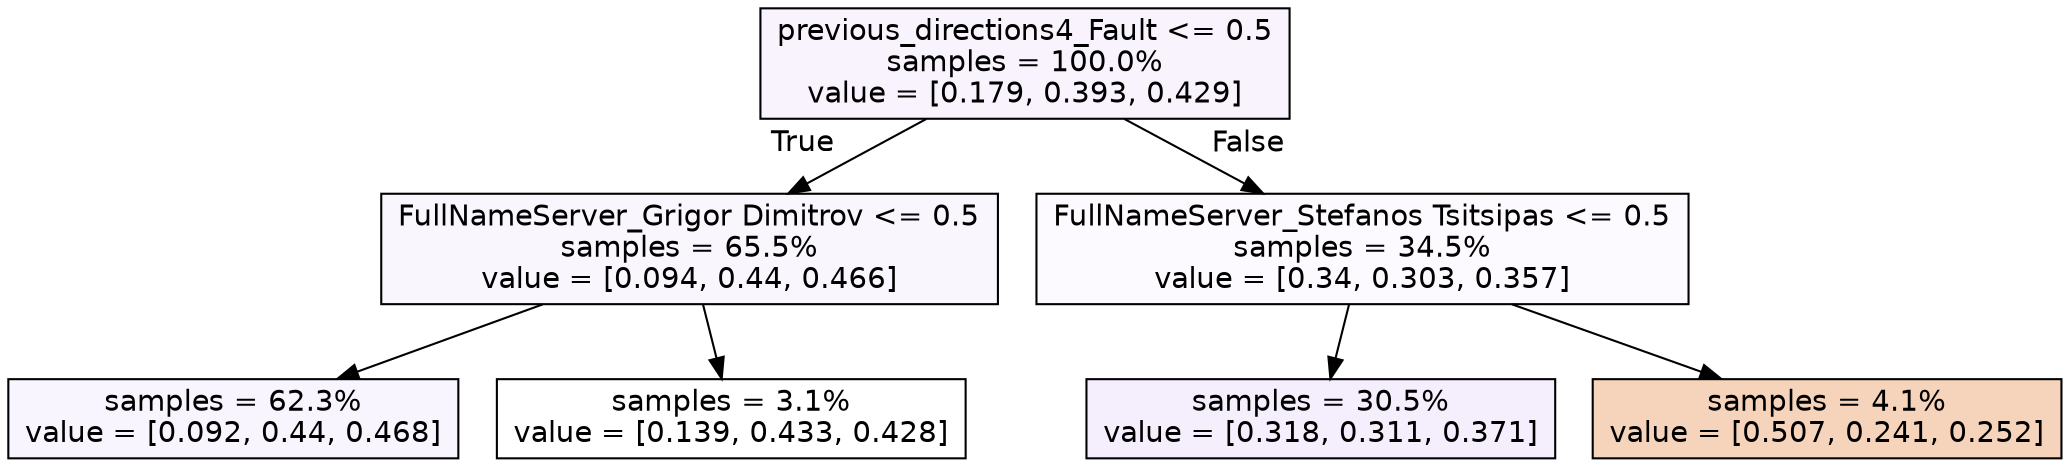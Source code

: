 digraph Tree {
node [shape=box, style="filled", color="black", fontname="helvetica"] ;
edge [fontname="helvetica"] ;
0 [label="previous_directions4_Fault <= 0.5\nsamples = 100.0%\nvalue = [0.179, 0.393, 0.429]", fillcolor="#f8f3fd"] ;
1 [label="FullNameServer_Grigor Dimitrov <= 0.5\nsamples = 65.5%\nvalue = [0.094, 0.44, 0.466]", fillcolor="#f9f6fe"] ;
0 -> 1 [labeldistance=2.5, labelangle=45, headlabel="True"] ;
2 [label="samples = 62.3%\nvalue = [0.092, 0.44, 0.468]", fillcolor="#f9f5fe"] ;
1 -> 2 ;
3 [label="samples = 3.1%\nvalue = [0.139, 0.433, 0.428]", fillcolor="#fefffe"] ;
1 -> 3 ;
4 [label="FullNameServer_Stefanos Tsitsipas <= 0.5\nsamples = 34.5%\nvalue = [0.34, 0.303, 0.357]", fillcolor="#fcfafe"] ;
0 -> 4 [labeldistance=2.5, labelangle=-45, headlabel="False"] ;
5 [label="samples = 30.5%\nvalue = [0.318, 0.311, 0.371]", fillcolor="#f5effd"] ;
4 -> 5 ;
6 [label="samples = 4.1%\nvalue = [0.507, 0.241, 0.252]", fillcolor="#f6d4bb"] ;
4 -> 6 ;
}